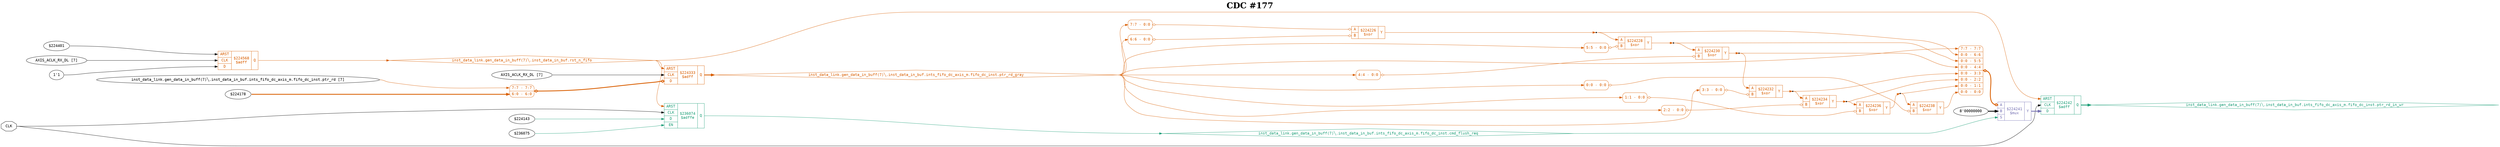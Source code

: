 digraph "spacefibre_light_top" {
label=<<b>CDC #177</b>>;
labelloc="t"
fontsize="30"
node ["fontname"="Courier"]
edge ["fontname"="Courier"]
rankdir="LR";
remincross=true;
n9 [ shape=octagon, label="CLK", color="black", fontcolor="black", href="/src/ip_spacefibre_light_top/spacefibre_light_top.vhd#45" ];
n10 [ shape=diamond, label="inst_data_link.gen_data_in_buff(7)&#9586;.inst_data_in_buf.ints_fifo_dc_axis_m.fifo_dc_inst.cmd_flush_req", colorscheme="dark28", color="1", fontcolor="1", href="/src/ip/fifo_dc/fifo_dc.vhd#111" ];
n11 [ shape=diamond, label="inst_data_link.gen_data_in_buff(7)&#9586;.inst_data_in_buf.ints_fifo_dc_axis_m.fifo_dc_inst.ptr_rd_gray", colorscheme="dark28", color="2", fontcolor="2", href="/src/ip/fifo_dc/fifo_dc.vhd#103" ];
n12 [ shape=diamond, label="inst_data_link.gen_data_in_buff(7)&#9586;.inst_data_in_buf.ints_fifo_dc_axis_m.fifo_dc_inst.ptr_rd_in_wr", colorscheme="dark28", color="1", fontcolor="1", href="/src/ip/fifo_dc/fifo_dc.vhd#106" ];
n13 [ shape=diamond, label="inst_data_link.gen_data_in_buff(7)&#9586;.inst_data_in_buf.rst_n_fifo", colorscheme="dark28", color="2", fontcolor="2", href="/src/module_data_link/data_in_buf.vhd#142" ];
{ rank="source"; n9;}
{ rank="sink";}
v0 [ label="$224143" ];
v1 [ label="$236075" ];
c18 [ shape=record, label="{{<p14> ARST|<p9> CLK|<p15> D|<p16> EN}|$236074\n$adffe|{<p17> Q}}", colorscheme="dark28", color="1", fontcolor="1" , href="/src/ip/fifo_dc/fifo_dc.vhd#440"  ];
v2 [ label="$224401" ];
v3 [ label="AXIS_ACLK_RX_DL [7]" ];
v4 [ label="1'1" ];
c19 [ shape=record, label="{{<p14> ARST|<p9> CLK|<p15> D}|$224568\n$adff|{<p17> Q}}", colorscheme="dark28", color="2", fontcolor="2" , href="/src/module_data_link/data_in_buf.vhd#194"  ];
c23 [ shape=record, label="{{<p20> A|<p21> B}|$224226\n$xor|{<p22> Y}}", colorscheme="dark28", color="2", fontcolor="2" , href="/src/ip/fifo_dc/fifo_dc.vhd#144"  ];
x5 [ shape=record, style=rounded, label="<s0> 7:7 - 0:0 ", colorscheme="dark28", color="2", fontcolor="2" ];
x5:e -> c23:p20:w [arrowhead=odiamond, arrowtail=odiamond, dir=both, colorscheme="dark28", color="2", fontcolor="2", label=""];
x6 [ shape=record, style=rounded, label="<s0> 6:6 - 0:0 ", colorscheme="dark28", color="2", fontcolor="2" ];
x6:e -> c23:p21:w [arrowhead=odiamond, arrowtail=odiamond, dir=both, colorscheme="dark28", color="2", fontcolor="2", label=""];
c24 [ shape=record, label="{{<p20> A|<p21> B}|$224228\n$xor|{<p22> Y}}", colorscheme="dark28", color="2", fontcolor="2" , href="/src/ip/fifo_dc/fifo_dc.vhd#144"  ];
x7 [ shape=record, style=rounded, label="<s0> 5:5 - 0:0 ", colorscheme="dark28", color="2", fontcolor="2" ];
x7:e -> c24:p21:w [arrowhead=odiamond, arrowtail=odiamond, dir=both, colorscheme="dark28", color="2", fontcolor="2", label=""];
c25 [ shape=record, label="{{<p20> A|<p21> B}|$224230\n$xor|{<p22> Y}}", colorscheme="dark28", color="2", fontcolor="2" , href="/src/ip/fifo_dc/fifo_dc.vhd#144"  ];
x8 [ shape=record, style=rounded, label="<s0> 4:4 - 0:0 ", colorscheme="dark28", color="2", fontcolor="2" ];
x8:e -> c25:p21:w [arrowhead=odiamond, arrowtail=odiamond, dir=both, colorscheme="dark28", color="2", fontcolor="2", label=""];
c26 [ shape=record, label="{{<p20> A|<p21> B}|$224232\n$xor|{<p22> Y}}", colorscheme="dark28", color="2", fontcolor="2" , href="/src/ip/fifo_dc/fifo_dc.vhd#144"  ];
x9 [ shape=record, style=rounded, label="<s0> 3:3 - 0:0 ", colorscheme="dark28", color="2", fontcolor="2" ];
x9:e -> c26:p21:w [arrowhead=odiamond, arrowtail=odiamond, dir=both, colorscheme="dark28", color="2", fontcolor="2", label=""];
c27 [ shape=record, label="{{<p20> A|<p21> B}|$224234\n$xor|{<p22> Y}}", colorscheme="dark28", color="2", fontcolor="2" , href="/src/ip/fifo_dc/fifo_dc.vhd#144"  ];
x10 [ shape=record, style=rounded, label="<s0> 2:2 - 0:0 ", colorscheme="dark28", color="2", fontcolor="2" ];
x10:e -> c27:p21:w [arrowhead=odiamond, arrowtail=odiamond, dir=both, colorscheme="dark28", color="2", fontcolor="2", label=""];
c28 [ shape=record, label="{{<p20> A|<p21> B}|$224236\n$xor|{<p22> Y}}", colorscheme="dark28", color="2", fontcolor="2" , href="/src/ip/fifo_dc/fifo_dc.vhd#144"  ];
x11 [ shape=record, style=rounded, label="<s0> 1:1 - 0:0 ", colorscheme="dark28", color="2", fontcolor="2" ];
x11:e -> c28:p21:w [arrowhead=odiamond, arrowtail=odiamond, dir=both, colorscheme="dark28", color="2", fontcolor="2", label=""];
c29 [ shape=record, label="{{<p20> A|<p21> B}|$224238\n$xor|{<p22> Y}}", colorscheme="dark28", color="2", fontcolor="2" , href="/src/ip/fifo_dc/fifo_dc.vhd#144"  ];
x12 [ shape=record, style=rounded, label="<s0> 0:0 - 0:0 ", colorscheme="dark28", color="2", fontcolor="2" ];
x12:e -> c29:p21:w [arrowhead=odiamond, arrowtail=odiamond, dir=both, colorscheme="dark28", color="2", fontcolor="2", label=""];
v14 [ label="8'00000000" ];
c31 [ shape=record, label="{{<p20> A|<p21> B|<p30> S}|$224241\n$mux|{<p22> Y}}", colorscheme="dark28", color="3", fontcolor="3" , href="/src/ip/fifo_dc/fifo_dc.vhd#225"  ];
x13 [ shape=record, style=rounded, label="<s7> 7:7 - 7:7 |<s6> 0:0 - 6:6 |<s5> 0:0 - 5:5 |<s4> 0:0 - 4:4 |<s3> 0:0 - 3:3 |<s2> 0:0 - 2:2 |<s1> 0:0 - 1:1 |<s0> 0:0 - 0:0 ", colorscheme="dark28", color="2", fontcolor="2" ];
x13:e -> c31:p20:w [arrowhead=odiamond, arrowtail=odiamond, dir=both, colorscheme="dark28", color="2", fontcolor="2", style="setlinewidth(3)", label=""];
v15 [ label="AXIS_ACLK_RX_DL [7]" ];
v17 [ label="inst_data_link.gen_data_in_buff(7)&#9586;.inst_data_in_buf.ints_fifo_dc_axis_m.fifo_dc_inst.ptr_rd [7]" ];
v18 [ label="$224178" ];
c32 [ shape=record, label="{{<p14> ARST|<p9> CLK|<p15> D}|$224333\n$adff|{<p17> Q}}", colorscheme="dark28", color="2", fontcolor="2" , href="/src/ip/fifo_dc/fifo_dc.vhd#362"  ];
x16 [ shape=record, style=rounded, label="<s1> 7:7 - 7:7 |<s0> 6:0 - 6:0 ", colorscheme="dark28", color="2", fontcolor="2" ];
x16:e -> c32:p15:w [arrowhead=odiamond, arrowtail=odiamond, dir=both, colorscheme="dark28", color="2", fontcolor="2", style="setlinewidth(3)", label=""];
c33 [ shape=record, label="{{<p14> ARST|<p9> CLK|<p15> D}|$224242\n$adff|{<p17> Q}}", colorscheme="dark28", color="1", fontcolor="1" , href="/src/ip/fifo_dc/fifo_dc.vhd#222"  ];
n1 [ shape=point ];
c23:p22:e -> n1:w [colorscheme="dark28", color="2", fontcolor="2", label=""];
n1:e -> c24:p20:w [colorscheme="dark28", color="2", fontcolor="2", label=""];
n1:e -> x13:s6:w [colorscheme="dark28", color="2", fontcolor="2", label=""];
c18:p17:e -> n10:w [colorscheme="dark28", color="1", fontcolor="1", label=""];
n10:e -> c31:p30:w [colorscheme="dark28", color="1", fontcolor="1", label=""];
c32:p17:e -> n11:w [colorscheme="dark28", color="2", fontcolor="2", style="setlinewidth(3)", label=""];
n11:e -> x10:s0:w [colorscheme="dark28", color="2", fontcolor="2", label=""];
n11:e -> x11:s0:w [colorscheme="dark28", color="2", fontcolor="2", label=""];
n11:e -> x12:s0:w [colorscheme="dark28", color="2", fontcolor="2", label=""];
n11:e -> x13:s7:w [colorscheme="dark28", color="2", fontcolor="2", label=""];
n11:e -> x5:s0:w [colorscheme="dark28", color="2", fontcolor="2", label=""];
n11:e -> x6:s0:w [colorscheme="dark28", color="2", fontcolor="2", label=""];
n11:e -> x7:s0:w [colorscheme="dark28", color="2", fontcolor="2", label=""];
n11:e -> x8:s0:w [colorscheme="dark28", color="2", fontcolor="2", label=""];
n11:e -> x9:s0:w [colorscheme="dark28", color="2", fontcolor="2", label=""];
c33:p17:e -> n12:w [colorscheme="dark28", color="1", fontcolor="1", style="setlinewidth(3)", label=""];
c19:p17:e -> n13:w [colorscheme="dark28", color="2", fontcolor="2", label=""];
n13:e -> c18:p14:w [colorscheme="dark28", color="2", fontcolor="2", label=""];
n13:e -> c32:p14:w [colorscheme="dark28", color="2", fontcolor="2", label=""];
n13:e -> c33:p14:w [colorscheme="dark28", color="2", fontcolor="2", label=""];
n2 [ shape=point ];
c24:p22:e -> n2:w [colorscheme="dark28", color="2", fontcolor="2", label=""];
n2:e -> c25:p20:w [colorscheme="dark28", color="2", fontcolor="2", label=""];
n2:e -> x13:s5:w [colorscheme="dark28", color="2", fontcolor="2", label=""];
n3 [ shape=point ];
c25:p22:e -> n3:w [colorscheme="dark28", color="2", fontcolor="2", label=""];
n3:e -> c26:p20:w [colorscheme="dark28", color="2", fontcolor="2", label=""];
n3:e -> x13:s4:w [colorscheme="dark28", color="2", fontcolor="2", label=""];
n4 [ shape=point ];
c26:p22:e -> n4:w [colorscheme="dark28", color="2", fontcolor="2", label=""];
n4:e -> c27:p20:w [colorscheme="dark28", color="2", fontcolor="2", label=""];
n4:e -> x13:s3:w [colorscheme="dark28", color="2", fontcolor="2", label=""];
n5 [ shape=point ];
c27:p22:e -> n5:w [colorscheme="dark28", color="2", fontcolor="2", label=""];
n5:e -> c28:p20:w [colorscheme="dark28", color="2", fontcolor="2", label=""];
n5:e -> x13:s2:w [colorscheme="dark28", color="2", fontcolor="2", label=""];
n6 [ shape=point ];
c28:p22:e -> n6:w [colorscheme="dark28", color="2", fontcolor="2", label=""];
n6:e -> c29:p20:w [colorscheme="dark28", color="2", fontcolor="2", label=""];
n6:e -> x13:s1:w [colorscheme="dark28", color="2", fontcolor="2", label=""];
c29:p22:e -> x13:s0:w [colorscheme="dark28", color="2", fontcolor="2", label=""];
c31:p22:e -> c33:p15:w [colorscheme="dark28", color="3", fontcolor="3", style="setlinewidth(3)", label=""];
n9:e -> c18:p9:w [color="black", fontcolor="black", label=""];
n9:e -> c33:p9:w [color="black", fontcolor="black", label=""];
v0:e -> c18:p15:w [colorscheme="dark28", color="1", fontcolor="1", label=""];
v1:e -> c18:p16:w [colorscheme="dark28", color="1", fontcolor="1", label=""];
v14:e -> c31:p21:w [color="black", fontcolor="black", style="setlinewidth(3)", label=""];
v15:e -> c32:p9:w [color="black", fontcolor="black", label=""];
v17:e -> x16:s1:w [colorscheme="dark28", color="2", fontcolor="2", label=""];
v18:e -> x16:s0:w [colorscheme="dark28", color="2", fontcolor="2", style="setlinewidth(3)", label=""];
v2:e -> c19:p14:w [color="black", fontcolor="black", label=""];
v3:e -> c19:p9:w [color="black", fontcolor="black", label=""];
v4:e -> c19:p15:w [color="black", fontcolor="black", label=""];
}

